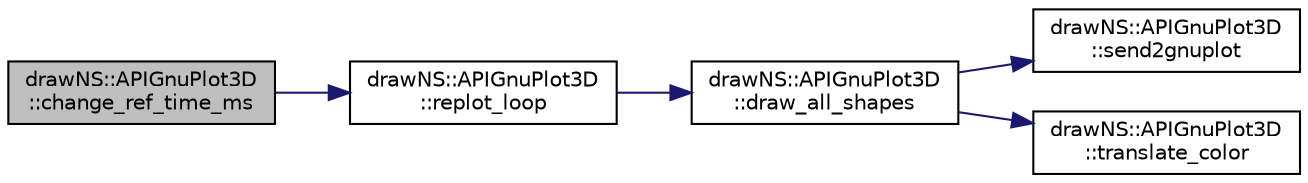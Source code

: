digraph "drawNS::APIGnuPlot3D::change_ref_time_ms"
{
 // LATEX_PDF_SIZE
  edge [fontname="Helvetica",fontsize="10",labelfontname="Helvetica",labelfontsize="10"];
  node [fontname="Helvetica",fontsize="10",shape=record];
  rankdir="LR";
  Node1 [label="drawNS::APIGnuPlot3D\l::change_ref_time_ms",height=0.2,width=0.4,color="black", fillcolor="grey75", style="filled", fontcolor="black",tooltip="change mode for ploting and/or time between auto-replots"];
  Node1 -> Node2 [color="midnightblue",fontsize="10",style="solid",fontname="Helvetica"];
  Node2 [label="drawNS::APIGnuPlot3D\l::replot_loop",height=0.2,width=0.4,color="black", fillcolor="white", style="filled",URL="$classdraw_n_s_1_1_a_p_i_gnu_plot3_d.html#afa364d7d8a0a74d51b680a9560e1f1ed",tooltip=" "];
  Node2 -> Node3 [color="midnightblue",fontsize="10",style="solid",fontname="Helvetica"];
  Node3 [label="drawNS::APIGnuPlot3D\l::draw_all_shapes",height=0.2,width=0.4,color="black", fillcolor="white", style="filled",URL="$classdraw_n_s_1_1_a_p_i_gnu_plot3_d.html#a53c7266030db13ac1e6045797c3e1b75",tooltip=" "];
  Node3 -> Node4 [color="midnightblue",fontsize="10",style="solid",fontname="Helvetica"];
  Node4 [label="drawNS::APIGnuPlot3D\l::send2gnuplot",height=0.2,width=0.4,color="black", fillcolor="white", style="filled",URL="$classdraw_n_s_1_1_a_p_i_gnu_plot3_d.html#a6a8a5e074e337ed9be9cfb45b6738b89",tooltip=" "];
  Node3 -> Node5 [color="midnightblue",fontsize="10",style="solid",fontname="Helvetica"];
  Node5 [label="drawNS::APIGnuPlot3D\l::translate_color",height=0.2,width=0.4,color="black", fillcolor="white", style="filled",URL="$classdraw_n_s_1_1_a_p_i_gnu_plot3_d.html#ad9c71531a2f5c76ecdb65fa913962961",tooltip=" "];
}
